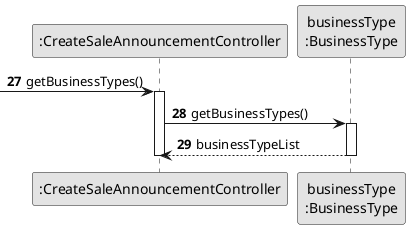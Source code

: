 @startuml Sequence Diagram (SD) - Create sale announcement
skinparam monochrome true
skinparam packageStyle rectangle
skinparam shadowing false

autonumber

'hide footbox
participant ":CreateSaleAnnouncementController" as CTRL
participant "businessType\n:BusinessType" as BTR

autonumber 27
-> CTRL : getBusinessTypes()
activate CTRL
	CTRL -> BTR : getBusinessTypes()
	activate BTR
		BTR --> CTRL: businessTypeList
	deactivate BTR
deactivate CTRL

@enduml